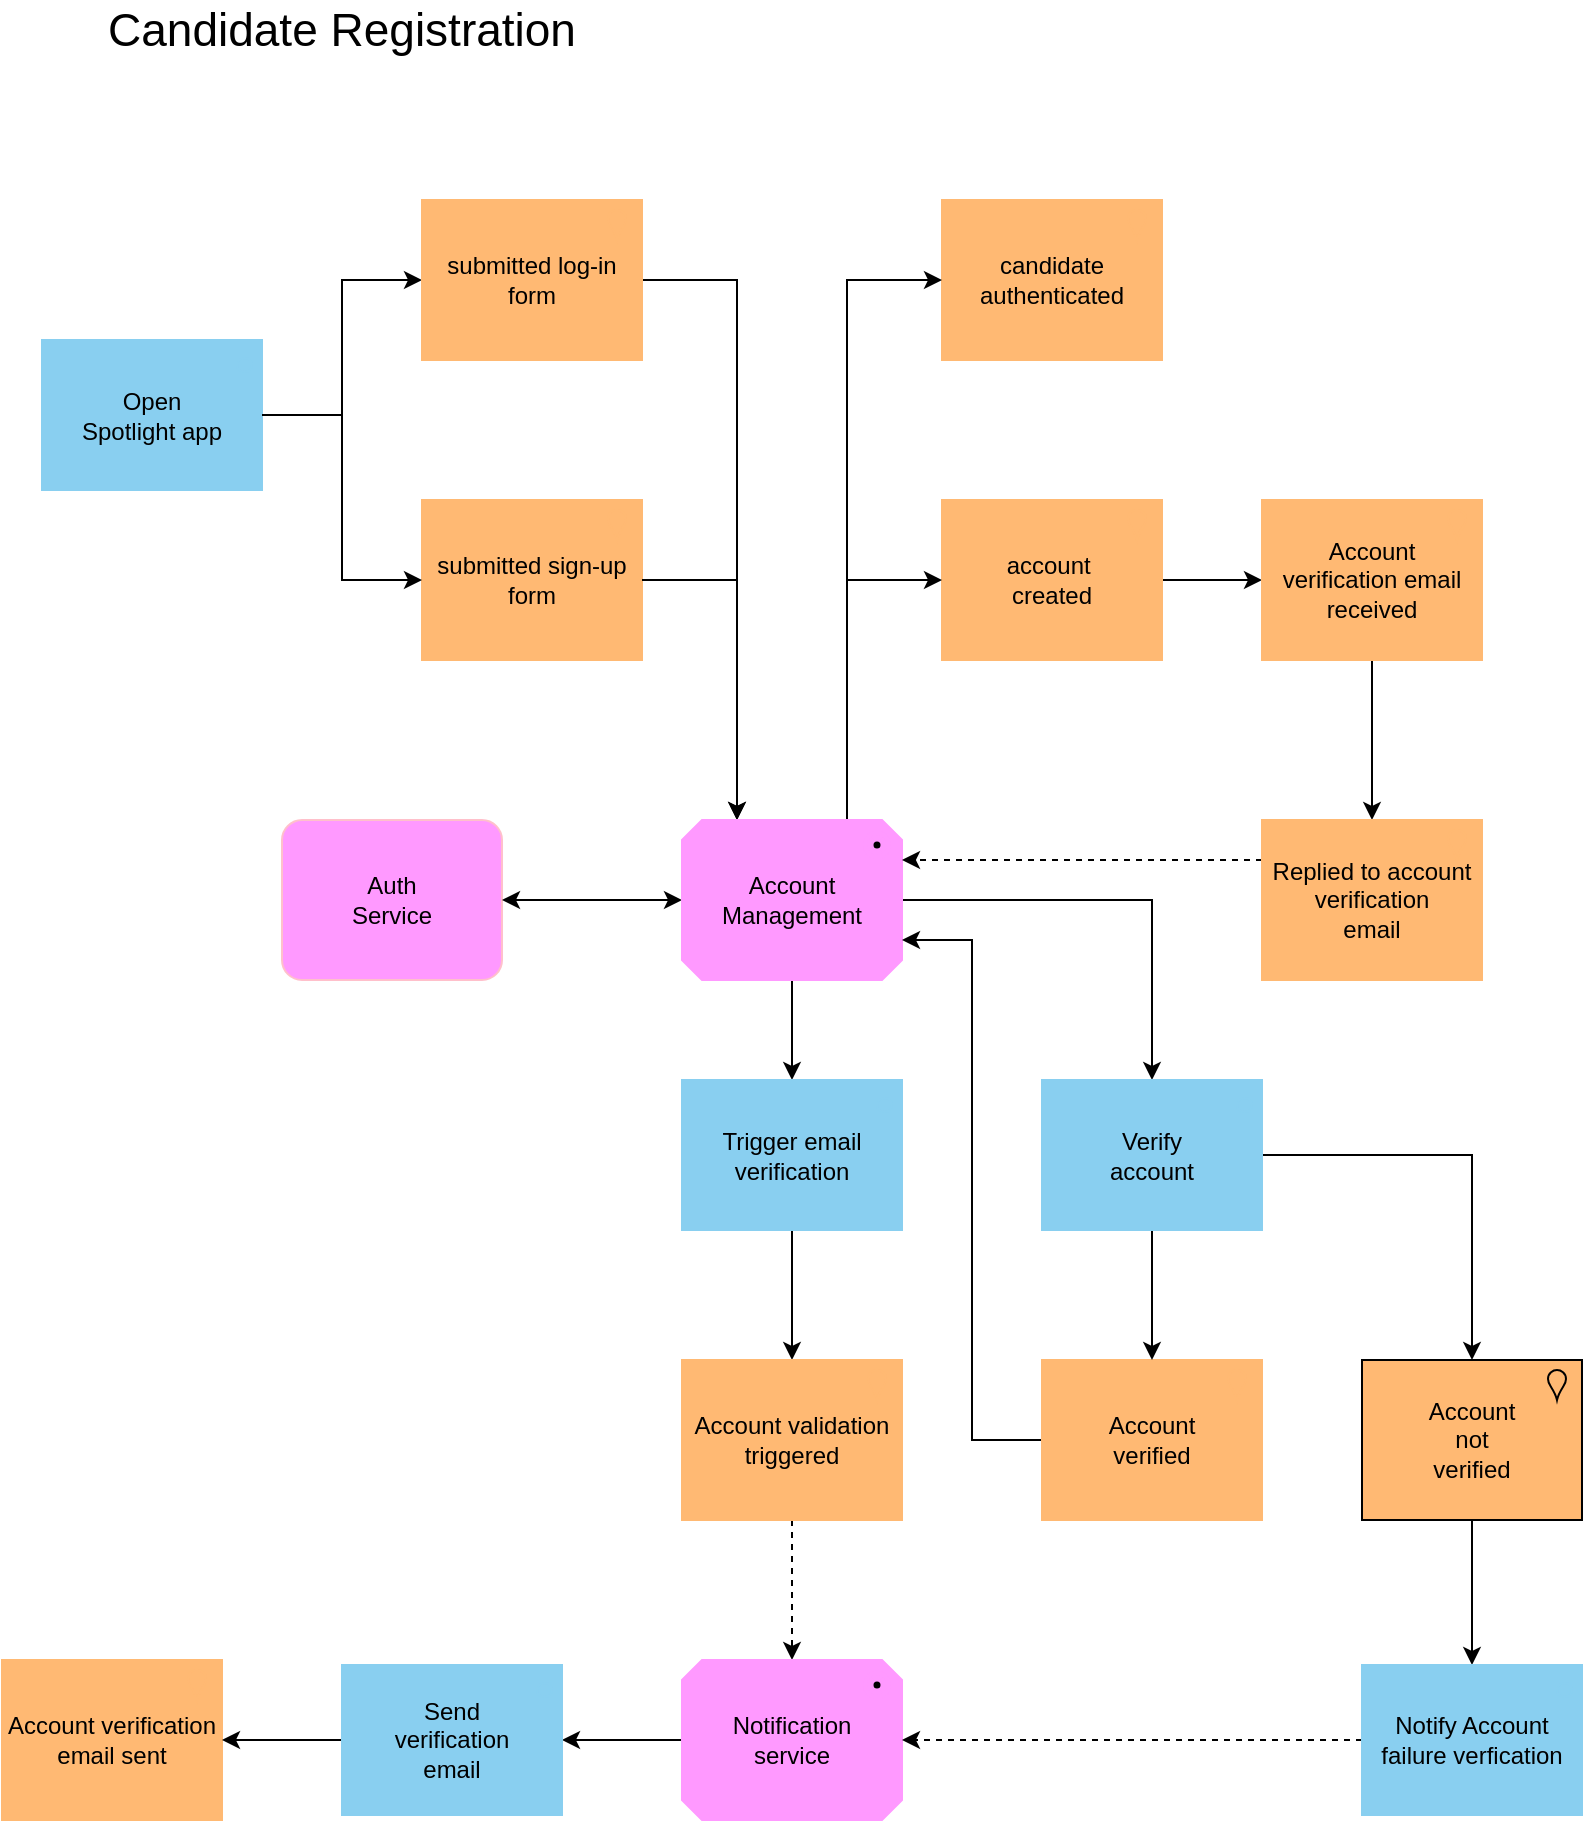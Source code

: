 <mxfile version="15.5.4" type="embed"><diagram id="23iRSUPoRavnBvh4doch" name="Page-1"><mxGraphModel dx="882" dy="735" grid="1" gridSize="10" guides="1" tooltips="1" connect="1" arrows="1" fold="1" page="1" pageScale="1" pageWidth="827" pageHeight="1169" math="0" shadow="0"><root><mxCell id="0"/><mxCell id="1" parent="0"/><mxCell id="2" value="&lt;font color=&quot;#000000&quot;&gt;submitted sign-up form&lt;/font&gt;" style="html=1;outlineConnect=0;whiteSpace=wrap;fillColor=#FFB973;shape=mxgraph.archimate3.application;appType=location;archiType=square;strokeColor=#FFB973;" parent="1" vertex="1"><mxGeometry x="240" y="280" width="110" height="80" as="geometry"/></mxCell><mxCell id="10" style="edgeStyle=orthogonalEdgeStyle;rounded=0;orthogonalLoop=1;jettySize=auto;html=1;exitX=1;exitY=0.5;exitDx=0;exitDy=0;exitPerimeter=0;entryX=0;entryY=0.5;entryDx=0;entryDy=0;entryPerimeter=0;fontColor=#000000;" parent="1" source="3" target="4" edge="1"><mxGeometry relative="1" as="geometry"/></mxCell><mxCell id="3" value="Open&lt;br&gt;Spotlight app" style="html=1;outlineConnect=0;whiteSpace=wrap;fillColor=#89CFF0;shape=mxgraph.archimate3.application;appType=interface;archiType=square;fontColor=#000000;strokeColor=#89CFF0;" parent="1" vertex="1"><mxGeometry x="50" y="200" width="110" height="75" as="geometry"/></mxCell><mxCell id="42" style="edgeStyle=orthogonalEdgeStyle;rounded=0;orthogonalLoop=1;jettySize=auto;html=1;entryX=0.25;entryY=0;entryDx=0;entryDy=0;entryPerimeter=0;fontColor=#000000;startArrow=none;startFill=0;exitX=1;exitY=0.5;exitDx=0;exitDy=0;exitPerimeter=0;" parent="1" source="4" target="24" edge="1"><mxGeometry relative="1" as="geometry"/></mxCell><mxCell id="4" value="&lt;font color=&quot;#000000&quot;&gt;submitted log-in form&lt;/font&gt;" style="html=1;outlineConnect=0;whiteSpace=wrap;fillColor=#FFB973;shape=mxgraph.archimate3.application;appType=location;archiType=square;strokeColor=#FFB973;" parent="1" vertex="1"><mxGeometry x="240" y="130" width="110" height="80" as="geometry"/></mxCell><mxCell id="14" style="edgeStyle=orthogonalEdgeStyle;rounded=0;orthogonalLoop=1;jettySize=auto;html=1;exitX=1;exitY=0.5;exitDx=0;exitDy=0;exitPerimeter=0;entryX=0;entryY=0.5;entryDx=0;entryDy=0;entryPerimeter=0;fontColor=#000000;" parent="1" source="3" target="2" edge="1"><mxGeometry relative="1" as="geometry"><mxPoint x="170" y="247.5" as="sourcePoint"/><mxPoint x="270" y="180" as="targetPoint"/></mxGeometry></mxCell><mxCell id="15" value="&lt;font color=&quot;#000000&quot;&gt;candidate&lt;br&gt;authenticated&lt;br&gt;&lt;/font&gt;" style="html=1;outlineConnect=0;whiteSpace=wrap;fillColor=#FFB973;shape=mxgraph.archimate3.application;appType=location;archiType=square;strokeColor=#FFB973;" parent="1" vertex="1"><mxGeometry x="500" y="130" width="110" height="80" as="geometry"/></mxCell><mxCell id="34" style="edgeStyle=orthogonalEdgeStyle;rounded=0;orthogonalLoop=1;jettySize=auto;html=1;entryX=0;entryY=0.5;entryDx=0;entryDy=0;entryPerimeter=0;fontColor=#000000;" parent="1" source="17" target="33" edge="1"><mxGeometry relative="1" as="geometry"/></mxCell><mxCell id="17" value="&lt;font color=&quot;#000000&quot;&gt;account&amp;nbsp;&lt;br&gt;created&lt;br&gt;&lt;/font&gt;" style="html=1;outlineConnect=0;whiteSpace=wrap;fillColor=#FFB973;shape=mxgraph.archimate3.application;appType=location;archiType=square;strokeColor=#FFB973;" parent="1" vertex="1"><mxGeometry x="500" y="280" width="110" height="80" as="geometry"/></mxCell><mxCell id="18" value="" style="endArrow=classic;html=1;rounded=0;fontColor=#000000;exitX=1;exitY=0.5;exitDx=0;exitDy=0;exitPerimeter=0;entryX=0.25;entryY=0;entryDx=0;entryDy=0;entryPerimeter=0;edgeStyle=orthogonalEdgeStyle;" parent="1" source="2" target="24" edge="1"><mxGeometry width="50" height="50" relative="1" as="geometry"><mxPoint x="360" y="370" as="sourcePoint"/><mxPoint x="410" y="320" as="targetPoint"/></mxGeometry></mxCell><mxCell id="20" value="Auth&lt;br&gt;Service" style="html=1;outlineConnect=0;whiteSpace=wrap;fillColor=#FF99FF;shape=mxgraph.archimate3.application;archiType=rounded;fontColor=#000000;strokeColor=#FFC0CB;" parent="1" vertex="1"><mxGeometry x="170" y="440" width="110" height="80" as="geometry"/></mxCell><mxCell id="32" value="" style="edgeStyle=orthogonalEdgeStyle;rounded=0;orthogonalLoop=1;jettySize=auto;html=1;fontColor=#000000;startArrow=none;" parent="1" source="57" target="27" edge="1"><mxGeometry relative="1" as="geometry"/></mxCell><mxCell id="40" style="edgeStyle=orthogonalEdgeStyle;rounded=0;orthogonalLoop=1;jettySize=auto;html=1;entryX=1;entryY=0.5;entryDx=0;entryDy=0;entryPerimeter=0;fontColor=#000000;startArrow=classic;startFill=1;" parent="1" source="24" target="20" edge="1"><mxGeometry relative="1" as="geometry"/></mxCell><mxCell id="44" style="edgeStyle=orthogonalEdgeStyle;rounded=0;orthogonalLoop=1;jettySize=auto;html=1;exitX=0.75;exitY=0;exitDx=0;exitDy=0;exitPerimeter=0;entryX=0;entryY=0.5;entryDx=0;entryDy=0;entryPerimeter=0;fontColor=#000000;startArrow=none;startFill=0;" parent="1" source="24" target="17" edge="1"><mxGeometry relative="1" as="geometry"/></mxCell><mxCell id="45" style="edgeStyle=orthogonalEdgeStyle;rounded=0;orthogonalLoop=1;jettySize=auto;html=1;exitX=0.75;exitY=0;exitDx=0;exitDy=0;exitPerimeter=0;entryX=0;entryY=0.5;entryDx=0;entryDy=0;entryPerimeter=0;fontColor=#000000;startArrow=none;startFill=0;" parent="1" source="24" target="15" edge="1"><mxGeometry relative="1" as="geometry"/></mxCell><mxCell id="59" style="edgeStyle=orthogonalEdgeStyle;rounded=0;orthogonalLoop=1;jettySize=auto;html=1;exitX=0.5;exitY=1;exitDx=0;exitDy=0;exitPerimeter=0;entryX=0.5;entryY=0;entryDx=0;entryDy=0;entryPerimeter=0;" parent="1" source="24" target="57" edge="1"><mxGeometry relative="1" as="geometry"/></mxCell><mxCell id="72" style="edgeStyle=orthogonalEdgeStyle;rounded=0;orthogonalLoop=1;jettySize=auto;html=1;entryX=0.5;entryY=0;entryDx=0;entryDy=0;entryPerimeter=0;exitX=1;exitY=0.5;exitDx=0;exitDy=0;exitPerimeter=0;" edge="1" parent="1" source="24" target="60"><mxGeometry relative="1" as="geometry"/></mxCell><mxCell id="24" value="Account&lt;br&gt;Management" style="html=1;outlineConnect=0;whiteSpace=wrap;fillColor=#FF99FF;shape=mxgraph.archimate3.application;appType=driver;archiType=oct;fontColor=#000000;strokeColor=#FF99FF;" parent="1" vertex="1"><mxGeometry x="370" y="440" width="110" height="80" as="geometry"/></mxCell><mxCell id="48" style="edgeStyle=orthogonalEdgeStyle;rounded=0;orthogonalLoop=1;jettySize=auto;html=1;exitX=0.5;exitY=1;exitDx=0;exitDy=0;exitPerimeter=0;fontColor=#000000;startArrow=none;startFill=0;dashed=1;" parent="1" source="27" target="46" edge="1"><mxGeometry relative="1" as="geometry"/></mxCell><mxCell id="27" value="&lt;font color=&quot;#000000&quot;&gt;Account validation&lt;br&gt;triggered&lt;br&gt;&lt;/font&gt;" style="html=1;outlineConnect=0;whiteSpace=wrap;fillColor=#FFB973;shape=mxgraph.archimate3.application;appType=location;archiType=square;strokeColor=#FFB973;" parent="1" vertex="1"><mxGeometry x="370" y="710" width="110" height="80" as="geometry"/></mxCell><mxCell id="36" style="edgeStyle=orthogonalEdgeStyle;rounded=0;orthogonalLoop=1;jettySize=auto;html=1;fontColor=#000000;" parent="1" source="33" target="35" edge="1"><mxGeometry relative="1" as="geometry"/></mxCell><mxCell id="33" value="&lt;font color=&quot;#000000&quot;&gt;Account &lt;br&gt;verification email received&lt;br&gt;&lt;/font&gt;" style="html=1;outlineConnect=0;whiteSpace=wrap;fillColor=#FFB973;shape=mxgraph.archimate3.application;appType=location;archiType=square;strokeColor=#FFB973;" parent="1" vertex="1"><mxGeometry x="660" y="280" width="110" height="80" as="geometry"/></mxCell><mxCell id="67" style="edgeStyle=orthogonalEdgeStyle;rounded=0;orthogonalLoop=1;jettySize=auto;html=1;entryX=1;entryY=0.25;entryDx=0;entryDy=0;entryPerimeter=0;labelBackgroundColor=#FFFFFF;fontColor=#FF3333;exitX=0;exitY=0.25;exitDx=0;exitDy=0;exitPerimeter=0;dashed=1;" parent="1" source="35" target="24" edge="1"><mxGeometry relative="1" as="geometry"/></mxCell><mxCell id="35" value="&lt;font color=&quot;#000000&quot;&gt;Replied to account verification&lt;br&gt;email&lt;br&gt;&lt;/font&gt;" style="html=1;outlineConnect=0;whiteSpace=wrap;fillColor=#FFB973;shape=mxgraph.archimate3.application;appType=location;archiType=square;strokeColor=#FFB973;" parent="1" vertex="1"><mxGeometry x="660" y="440" width="110" height="80" as="geometry"/></mxCell><mxCell id="69" style="edgeStyle=orthogonalEdgeStyle;rounded=0;orthogonalLoop=1;jettySize=auto;html=1;entryX=1;entryY=0.5;entryDx=0;entryDy=0;entryPerimeter=0;" edge="1" parent="1" source="46" target="68"><mxGeometry relative="1" as="geometry"/></mxCell><mxCell id="46" value="Notification&lt;br&gt;service" style="html=1;outlineConnect=0;whiteSpace=wrap;fillColor=#FF99FF;shape=mxgraph.archimate3.application;appType=driver;archiType=oct;fontColor=#000000;strokeColor=#FF99FF;" parent="1" vertex="1"><mxGeometry x="370" y="860" width="110" height="80" as="geometry"/></mxCell><mxCell id="49" value="&lt;font color=&quot;#000000&quot;&gt;Account verification&lt;br&gt;email sent&lt;br&gt;&lt;/font&gt;" style="html=1;outlineConnect=0;whiteSpace=wrap;fillColor=#FFB973;shape=mxgraph.archimate3.application;appType=location;archiType=square;strokeColor=#FFB973;" parent="1" vertex="1"><mxGeometry x="30" y="860" width="110" height="80" as="geometry"/></mxCell><mxCell id="75" style="edgeStyle=orthogonalEdgeStyle;rounded=0;orthogonalLoop=1;jettySize=auto;html=1;entryX=1;entryY=0.75;entryDx=0;entryDy=0;entryPerimeter=0;exitX=0;exitY=0.5;exitDx=0;exitDy=0;exitPerimeter=0;" edge="1" parent="1" source="53" target="24"><mxGeometry relative="1" as="geometry"/></mxCell><mxCell id="53" value="&lt;font color=&quot;#000000&quot;&gt;Account&lt;br&gt;verified&lt;br&gt;&lt;/font&gt;" style="html=1;outlineConnect=0;whiteSpace=wrap;fillColor=#FFB973;shape=mxgraph.archimate3.application;appType=location;archiType=square;strokeColor=#FFB973;" parent="1" vertex="1"><mxGeometry x="550" y="710" width="110" height="80" as="geometry"/></mxCell><mxCell id="56" value="Candidate Registration" style="text;html=1;align=center;verticalAlign=middle;whiteSpace=wrap;rounded=0;fontSize=23;" parent="1" vertex="1"><mxGeometry x="60" y="30" width="280" height="30" as="geometry"/></mxCell><mxCell id="57" value="&lt;font color=&quot;#000000&quot;&gt;Trigger email verification&lt;/font&gt;" style="html=1;outlineConnect=0;whiteSpace=wrap;fillColor=#89CFF0;shape=mxgraph.archimate3.application;appType=interface;archiType=square;fontColor=#ffffff;strokeColor=#89CFF0;" parent="1" vertex="1"><mxGeometry x="370" y="570" width="110" height="75" as="geometry"/></mxCell><mxCell id="73" style="edgeStyle=orthogonalEdgeStyle;rounded=0;orthogonalLoop=1;jettySize=auto;html=1;entryX=0.5;entryY=0;entryDx=0;entryDy=0;entryPerimeter=0;" edge="1" parent="1" source="60" target="53"><mxGeometry relative="1" as="geometry"/></mxCell><mxCell id="74" style="edgeStyle=orthogonalEdgeStyle;rounded=0;orthogonalLoop=1;jettySize=auto;html=1;entryX=0.5;entryY=0;entryDx=0;entryDy=0;entryPerimeter=0;" edge="1" parent="1" source="60" target="64"><mxGeometry relative="1" as="geometry"/></mxCell><mxCell id="60" value="&lt;font color=&quot;#000000&quot;&gt;Verify&lt;br&gt;account&lt;br&gt;&lt;/font&gt;" style="html=1;outlineConnect=0;whiteSpace=wrap;fillColor=#89CFF0;shape=mxgraph.archimate3.application;appType=interface;archiType=square;fontColor=#ffffff;strokeColor=#89CFF0;" parent="1" vertex="1"><mxGeometry x="550" y="570" width="110" height="75" as="geometry"/></mxCell><mxCell id="79" style="edgeStyle=orthogonalEdgeStyle;rounded=0;orthogonalLoop=1;jettySize=auto;html=1;" edge="1" parent="1" source="64" target="76"><mxGeometry relative="1" as="geometry"/></mxCell><mxCell id="64" value="&lt;font color=&quot;#000000&quot;&gt;Account&lt;br&gt;not&lt;br&gt;verified&lt;br&gt;&lt;/font&gt;" style="html=1;outlineConnect=0;whiteSpace=wrap;fillColor=#FFB973;shape=mxgraph.archimate3.application;appType=location;archiType=square;" parent="1" vertex="1"><mxGeometry x="710" y="710" width="110" height="80" as="geometry"/></mxCell><mxCell id="70" style="edgeStyle=orthogonalEdgeStyle;rounded=0;orthogonalLoop=1;jettySize=auto;html=1;entryX=1;entryY=0.5;entryDx=0;entryDy=0;entryPerimeter=0;" edge="1" parent="1" source="68" target="49"><mxGeometry relative="1" as="geometry"/></mxCell><mxCell id="68" value="&lt;font color=&quot;#000000&quot;&gt;Send&lt;br&gt;verification&lt;br&gt;email&lt;br&gt;&lt;/font&gt;" style="html=1;outlineConnect=0;whiteSpace=wrap;fillColor=#89CFF0;shape=mxgraph.archimate3.application;appType=interface;archiType=square;fontColor=#ffffff;strokeColor=#89CFF0;" vertex="1" parent="1"><mxGeometry x="200" y="862.5" width="110" height="75" as="geometry"/></mxCell><mxCell id="78" value="" style="edgeStyle=orthogonalEdgeStyle;rounded=0;orthogonalLoop=1;jettySize=auto;html=1;dashed=1;" edge="1" parent="1" source="76" target="46"><mxGeometry relative="1" as="geometry"><mxPoint x="635" y="900" as="targetPoint"/></mxGeometry></mxCell><mxCell id="76" value="&lt;font color=&quot;#000000&quot;&gt;Notify Account&lt;br&gt;failure verfication&lt;br&gt;&lt;/font&gt;" style="html=1;outlineConnect=0;whiteSpace=wrap;fillColor=#89CFF0;shape=mxgraph.archimate3.application;appType=interface;archiType=square;fontColor=#ffffff;strokeColor=#89CFF0;" vertex="1" parent="1"><mxGeometry x="710" y="862.5" width="110" height="75" as="geometry"/></mxCell></root></mxGraphModel></diagram></mxfile>